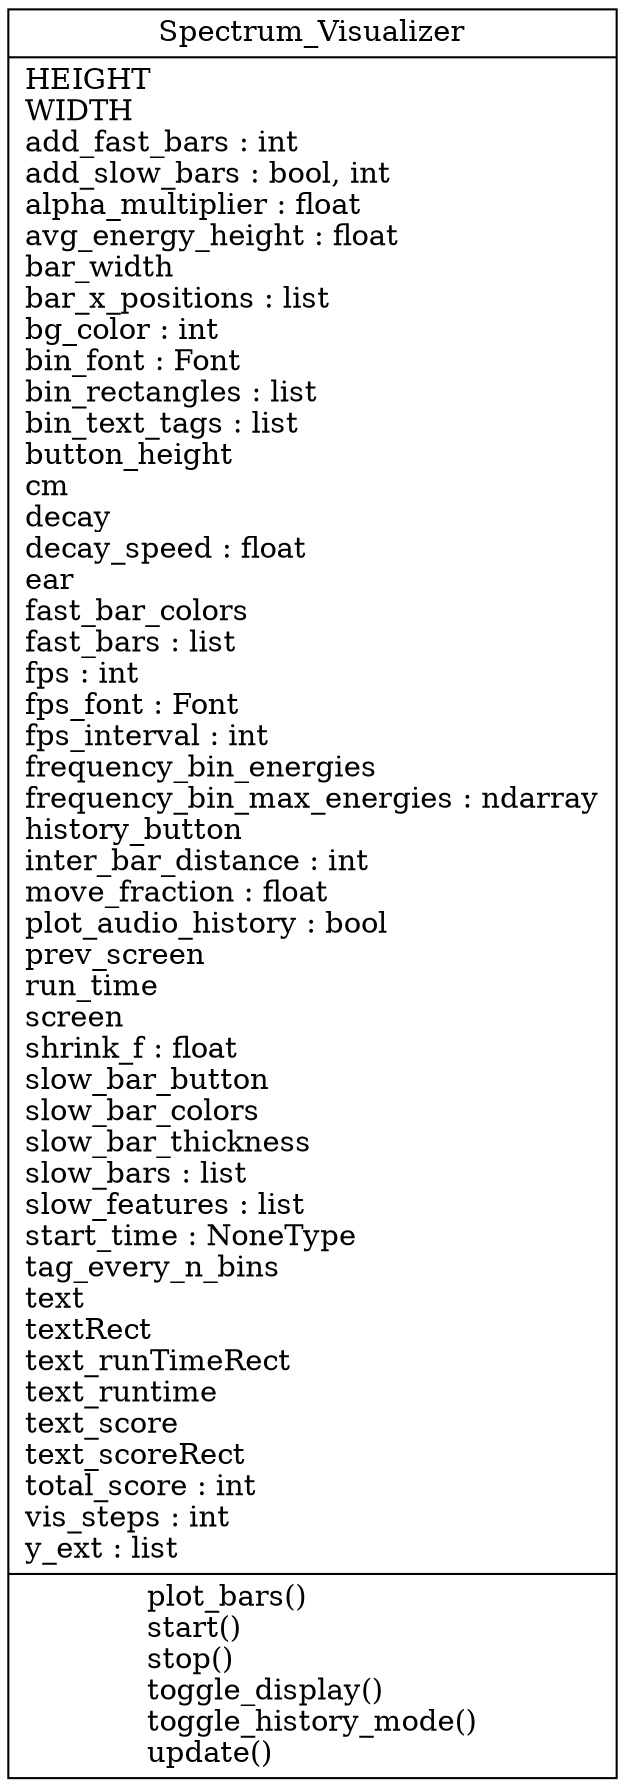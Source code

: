digraph "classes" {
rankdir=BT
charset="utf-8"
"visualizer.Spectrum_Visualizer" [color="black", fontcolor="black", label=<{Spectrum_Visualizer|HEIGHT<br ALIGN="LEFT"/>WIDTH<br ALIGN="LEFT"/>add_fast_bars : int<br ALIGN="LEFT"/>add_slow_bars : bool, int<br ALIGN="LEFT"/>alpha_multiplier : float<br ALIGN="LEFT"/>avg_energy_height : float<br ALIGN="LEFT"/>bar_width<br ALIGN="LEFT"/>bar_x_positions : list<br ALIGN="LEFT"/>bg_color : int<br ALIGN="LEFT"/>bin_font : Font<br ALIGN="LEFT"/>bin_rectangles : list<br ALIGN="LEFT"/>bin_text_tags : list<br ALIGN="LEFT"/>button_height<br ALIGN="LEFT"/>cm<br ALIGN="LEFT"/>decay<br ALIGN="LEFT"/>decay_speed : float<br ALIGN="LEFT"/>ear<br ALIGN="LEFT"/>fast_bar_colors<br ALIGN="LEFT"/>fast_bars : list<br ALIGN="LEFT"/>fps : int<br ALIGN="LEFT"/>fps_font : Font<br ALIGN="LEFT"/>fps_interval : int<br ALIGN="LEFT"/>frequency_bin_energies<br ALIGN="LEFT"/>frequency_bin_max_energies : ndarray<br ALIGN="LEFT"/>history_button<br ALIGN="LEFT"/>inter_bar_distance : int<br ALIGN="LEFT"/>move_fraction : float<br ALIGN="LEFT"/>plot_audio_history : bool<br ALIGN="LEFT"/>prev_screen<br ALIGN="LEFT"/>run_time<br ALIGN="LEFT"/>screen<br ALIGN="LEFT"/>shrink_f : float<br ALIGN="LEFT"/>slow_bar_button<br ALIGN="LEFT"/>slow_bar_colors<br ALIGN="LEFT"/>slow_bar_thickness<br ALIGN="LEFT"/>slow_bars : list<br ALIGN="LEFT"/>slow_features : list<br ALIGN="LEFT"/>start_time : NoneType<br ALIGN="LEFT"/>tag_every_n_bins<br ALIGN="LEFT"/>text<br ALIGN="LEFT"/>textRect<br ALIGN="LEFT"/>text_runTimeRect<br ALIGN="LEFT"/>text_runtime<br ALIGN="LEFT"/>text_score<br ALIGN="LEFT"/>text_scoreRect<br ALIGN="LEFT"/>total_score : int<br ALIGN="LEFT"/>vis_steps : int<br ALIGN="LEFT"/>y_ext : list<br ALIGN="LEFT"/>|plot_bars()<br ALIGN="LEFT"/>start()<br ALIGN="LEFT"/>stop()<br ALIGN="LEFT"/>toggle_display()<br ALIGN="LEFT"/>toggle_history_mode()<br ALIGN="LEFT"/>update()<br ALIGN="LEFT"/>}>, shape="record", style="solid"];
}

